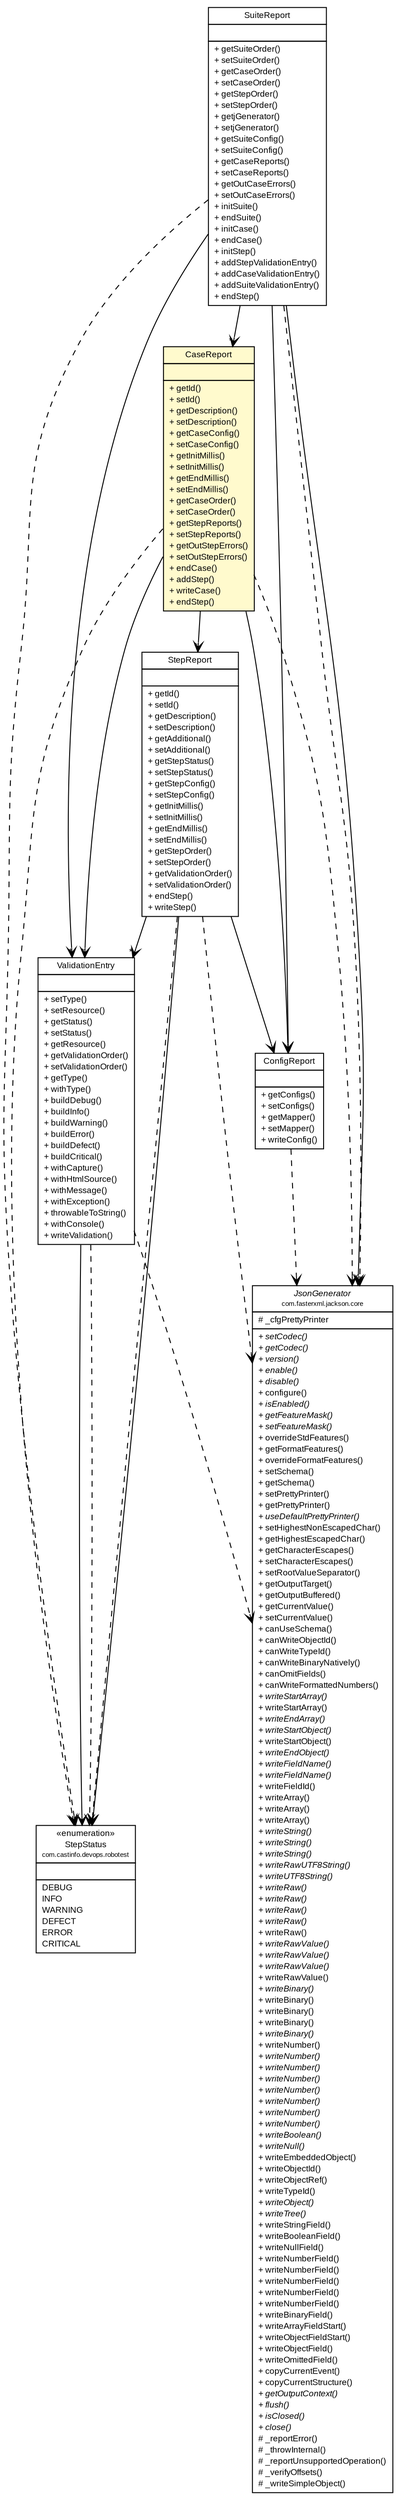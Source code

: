 #!/usr/local/bin/dot
#
# Class diagram 
# Generated by UMLGraph version R5_6-24-gf6e263 (https://www.umlgraph.org/)
#

digraph G {
	edge [fontname="arial",fontsize=10,labelfontname="arial",labelfontsize=10];
	node [fontname="arial",fontsize=10,shape=plaintext];
	nodesep=0.25;
	ranksep=0.5;
	// com.castinfo.devops.robotest.StepStatus
	c555 [label=<<table title="com.castinfo.devops.robotest.StepStatus" border="0" cellborder="1" cellspacing="0" cellpadding="2" port="p" href="../StepStatus.html">
		<tr><td><table border="0" cellspacing="0" cellpadding="1">
<tr><td align="center" balign="center"> &#171;enumeration&#187; </td></tr>
<tr><td align="center" balign="center"> StepStatus </td></tr>
<tr><td align="center" balign="center"><font point-size="7.0"> com.castinfo.devops.robotest </font></td></tr>
		</table></td></tr>
		<tr><td><table border="0" cellspacing="0" cellpadding="1">
<tr><td align="left" balign="left">  </td></tr>
		</table></td></tr>
		<tr><td><table border="0" cellspacing="0" cellpadding="1">
<tr><td align="left" balign="left"> DEBUG </td></tr>
<tr><td align="left" balign="left"> INFO </td></tr>
<tr><td align="left" balign="left"> WARNING </td></tr>
<tr><td align="left" balign="left"> DEFECT </td></tr>
<tr><td align="left" balign="left"> ERROR </td></tr>
<tr><td align="left" balign="left"> CRITICAL </td></tr>
		</table></td></tr>
		</table>>, URL="../StepStatus.html", fontname="arial", fontcolor="black", fontsize=9.0];
	// com.castinfo.devops.robotest.report.ValidationEntry
	c561 [label=<<table title="com.castinfo.devops.robotest.report.ValidationEntry" border="0" cellborder="1" cellspacing="0" cellpadding="2" port="p" href="./ValidationEntry.html">
		<tr><td><table border="0" cellspacing="0" cellpadding="1">
<tr><td align="center" balign="center"> ValidationEntry </td></tr>
		</table></td></tr>
		<tr><td><table border="0" cellspacing="0" cellpadding="1">
<tr><td align="left" balign="left">  </td></tr>
		</table></td></tr>
		<tr><td><table border="0" cellspacing="0" cellpadding="1">
<tr><td align="left" balign="left"> + setType() </td></tr>
<tr><td align="left" balign="left"> + setResource() </td></tr>
<tr><td align="left" balign="left"> + getStatus() </td></tr>
<tr><td align="left" balign="left"> + setStatus() </td></tr>
<tr><td align="left" balign="left"> + getResource() </td></tr>
<tr><td align="left" balign="left"> + getValidationOrder() </td></tr>
<tr><td align="left" balign="left"> + setValidationOrder() </td></tr>
<tr><td align="left" balign="left"> + getType() </td></tr>
<tr><td align="left" balign="left"> + withType() </td></tr>
<tr><td align="left" balign="left"> + buildDebug() </td></tr>
<tr><td align="left" balign="left"> + buildInfo() </td></tr>
<tr><td align="left" balign="left"> + buildWarning() </td></tr>
<tr><td align="left" balign="left"> + buildError() </td></tr>
<tr><td align="left" balign="left"> + buildDefect() </td></tr>
<tr><td align="left" balign="left"> + buildCritical() </td></tr>
<tr><td align="left" balign="left"> + withCapture() </td></tr>
<tr><td align="left" balign="left"> + withHtmlSource() </td></tr>
<tr><td align="left" balign="left"> + withMessage() </td></tr>
<tr><td align="left" balign="left"> + withException() </td></tr>
<tr><td align="left" balign="left"> + throwableToString() </td></tr>
<tr><td align="left" balign="left"> + withConsole() </td></tr>
<tr><td align="left" balign="left"> + writeValidation() </td></tr>
		</table></td></tr>
		</table>>, URL="./ValidationEntry.html", fontname="arial", fontcolor="black", fontsize=9.0];
	// com.castinfo.devops.robotest.report.SuiteReport
	c563 [label=<<table title="com.castinfo.devops.robotest.report.SuiteReport" border="0" cellborder="1" cellspacing="0" cellpadding="2" port="p" href="./SuiteReport.html">
		<tr><td><table border="0" cellspacing="0" cellpadding="1">
<tr><td align="center" balign="center"> SuiteReport </td></tr>
		</table></td></tr>
		<tr><td><table border="0" cellspacing="0" cellpadding="1">
<tr><td align="left" balign="left">  </td></tr>
		</table></td></tr>
		<tr><td><table border="0" cellspacing="0" cellpadding="1">
<tr><td align="left" balign="left"> + getSuiteOrder() </td></tr>
<tr><td align="left" balign="left"> + setSuiteOrder() </td></tr>
<tr><td align="left" balign="left"> + getCaseOrder() </td></tr>
<tr><td align="left" balign="left"> + setCaseOrder() </td></tr>
<tr><td align="left" balign="left"> + getStepOrder() </td></tr>
<tr><td align="left" balign="left"> + setStepOrder() </td></tr>
<tr><td align="left" balign="left"> + getjGenerator() </td></tr>
<tr><td align="left" balign="left"> + setjGenerator() </td></tr>
<tr><td align="left" balign="left"> + getSuiteConfig() </td></tr>
<tr><td align="left" balign="left"> + setSuiteConfig() </td></tr>
<tr><td align="left" balign="left"> + getCaseReports() </td></tr>
<tr><td align="left" balign="left"> + setCaseReports() </td></tr>
<tr><td align="left" balign="left"> + getOutCaseErrors() </td></tr>
<tr><td align="left" balign="left"> + setOutCaseErrors() </td></tr>
<tr><td align="left" balign="left"> + initSuite() </td></tr>
<tr><td align="left" balign="left"> + endSuite() </td></tr>
<tr><td align="left" balign="left"> + initCase() </td></tr>
<tr><td align="left" balign="left"> + endCase() </td></tr>
<tr><td align="left" balign="left"> + initStep() </td></tr>
<tr><td align="left" balign="left"> + addStepValidationEntry() </td></tr>
<tr><td align="left" balign="left"> + addCaseValidationEntry() </td></tr>
<tr><td align="left" balign="left"> + addSuiteValidationEntry() </td></tr>
<tr><td align="left" balign="left"> + endStep() </td></tr>
		</table></td></tr>
		</table>>, URL="./SuiteReport.html", fontname="arial", fontcolor="black", fontsize=9.0];
	// com.castinfo.devops.robotest.report.StepReport
	c565 [label=<<table title="com.castinfo.devops.robotest.report.StepReport" border="0" cellborder="1" cellspacing="0" cellpadding="2" port="p" href="./StepReport.html">
		<tr><td><table border="0" cellspacing="0" cellpadding="1">
<tr><td align="center" balign="center"> StepReport </td></tr>
		</table></td></tr>
		<tr><td><table border="0" cellspacing="0" cellpadding="1">
<tr><td align="left" balign="left">  </td></tr>
		</table></td></tr>
		<tr><td><table border="0" cellspacing="0" cellpadding="1">
<tr><td align="left" balign="left"> + getId() </td></tr>
<tr><td align="left" balign="left"> + setId() </td></tr>
<tr><td align="left" balign="left"> + getDescription() </td></tr>
<tr><td align="left" balign="left"> + setDescription() </td></tr>
<tr><td align="left" balign="left"> + getAdditional() </td></tr>
<tr><td align="left" balign="left"> + setAdditional() </td></tr>
<tr><td align="left" balign="left"> + getStepStatus() </td></tr>
<tr><td align="left" balign="left"> + setStepStatus() </td></tr>
<tr><td align="left" balign="left"> + getStepConfig() </td></tr>
<tr><td align="left" balign="left"> + setStepConfig() </td></tr>
<tr><td align="left" balign="left"> + getInitMillis() </td></tr>
<tr><td align="left" balign="left"> + setInitMillis() </td></tr>
<tr><td align="left" balign="left"> + getEndMillis() </td></tr>
<tr><td align="left" balign="left"> + setEndMillis() </td></tr>
<tr><td align="left" balign="left"> + getStepOrder() </td></tr>
<tr><td align="left" balign="left"> + setStepOrder() </td></tr>
<tr><td align="left" balign="left"> + getValidationOrder() </td></tr>
<tr><td align="left" balign="left"> + setValidationOrder() </td></tr>
<tr><td align="left" balign="left"> + endStep() </td></tr>
<tr><td align="left" balign="left"> + writeStep() </td></tr>
		</table></td></tr>
		</table>>, URL="./StepReport.html", fontname="arial", fontcolor="black", fontsize=9.0];
	// com.castinfo.devops.robotest.report.ConfigReport
	c566 [label=<<table title="com.castinfo.devops.robotest.report.ConfigReport" border="0" cellborder="1" cellspacing="0" cellpadding="2" port="p" href="./ConfigReport.html">
		<tr><td><table border="0" cellspacing="0" cellpadding="1">
<tr><td align="center" balign="center"> ConfigReport </td></tr>
		</table></td></tr>
		<tr><td><table border="0" cellspacing="0" cellpadding="1">
<tr><td align="left" balign="left">  </td></tr>
		</table></td></tr>
		<tr><td><table border="0" cellspacing="0" cellpadding="1">
<tr><td align="left" balign="left"> + getConfigs() </td></tr>
<tr><td align="left" balign="left"> + setConfigs() </td></tr>
<tr><td align="left" balign="left"> + getMapper() </td></tr>
<tr><td align="left" balign="left"> + setMapper() </td></tr>
<tr><td align="left" balign="left"> + writeConfig() </td></tr>
		</table></td></tr>
		</table>>, URL="./ConfigReport.html", fontname="arial", fontcolor="black", fontsize=9.0];
	// com.castinfo.devops.robotest.report.CaseReport
	c568 [label=<<table title="com.castinfo.devops.robotest.report.CaseReport" border="0" cellborder="1" cellspacing="0" cellpadding="2" port="p" bgcolor="lemonChiffon" href="./CaseReport.html">
		<tr><td><table border="0" cellspacing="0" cellpadding="1">
<tr><td align="center" balign="center"> CaseReport </td></tr>
		</table></td></tr>
		<tr><td><table border="0" cellspacing="0" cellpadding="1">
<tr><td align="left" balign="left">  </td></tr>
		</table></td></tr>
		<tr><td><table border="0" cellspacing="0" cellpadding="1">
<tr><td align="left" balign="left"> + getId() </td></tr>
<tr><td align="left" balign="left"> + setId() </td></tr>
<tr><td align="left" balign="left"> + getDescription() </td></tr>
<tr><td align="left" balign="left"> + setDescription() </td></tr>
<tr><td align="left" balign="left"> + getCaseConfig() </td></tr>
<tr><td align="left" balign="left"> + setCaseConfig() </td></tr>
<tr><td align="left" balign="left"> + getInitMillis() </td></tr>
<tr><td align="left" balign="left"> + setInitMillis() </td></tr>
<tr><td align="left" balign="left"> + getEndMillis() </td></tr>
<tr><td align="left" balign="left"> + setEndMillis() </td></tr>
<tr><td align="left" balign="left"> + getCaseOrder() </td></tr>
<tr><td align="left" balign="left"> + setCaseOrder() </td></tr>
<tr><td align="left" balign="left"> + getStepReports() </td></tr>
<tr><td align="left" balign="left"> + setStepReports() </td></tr>
<tr><td align="left" balign="left"> + getOutStepErrors() </td></tr>
<tr><td align="left" balign="left"> + setOutStepErrors() </td></tr>
<tr><td align="left" balign="left"> + endCase() </td></tr>
<tr><td align="left" balign="left"> + addStep() </td></tr>
<tr><td align="left" balign="left"> + writeCase() </td></tr>
<tr><td align="left" balign="left"> + endStep() </td></tr>
		</table></td></tr>
		</table>>, URL="./CaseReport.html", fontname="arial", fontcolor="black", fontsize=9.0];
	// com.castinfo.devops.robotest.report.ValidationEntry NAVASSOC com.castinfo.devops.robotest.StepStatus
	c561:p -> c555:p [taillabel="", label="", headlabel="", fontname="arial", fontcolor="black", fontsize=10.0, color="black", arrowhead=open];
	// com.castinfo.devops.robotest.report.SuiteReport NAVASSOC com.fasterxml.jackson.core.JsonGenerator
	c563:p -> c583:p [taillabel="", label="", headlabel="", fontname="arial", fontcolor="black", fontsize=10.0, color="black", arrowhead=open];
	// com.castinfo.devops.robotest.report.SuiteReport NAVASSOC com.castinfo.devops.robotest.report.ConfigReport
	c563:p -> c566:p [taillabel="", label="", headlabel="", fontname="arial", fontcolor="black", fontsize=10.0, color="black", arrowhead=open];
	// com.castinfo.devops.robotest.report.SuiteReport NAVASSOC com.castinfo.devops.robotest.report.CaseReport
	c563:p -> c568:p [taillabel="", label="", headlabel="*", fontname="arial", fontcolor="black", fontsize=10.0, color="black", arrowhead=open];
	// com.castinfo.devops.robotest.report.SuiteReport NAVASSOC com.castinfo.devops.robotest.report.ValidationEntry
	c563:p -> c561:p [taillabel="", label="", headlabel="*", fontname="arial", fontcolor="black", fontsize=10.0, color="black", arrowhead=open];
	// com.castinfo.devops.robotest.report.StepReport NAVASSOC com.castinfo.devops.robotest.report.ValidationEntry
	c565:p -> c561:p [taillabel="", label="", headlabel="*", fontname="arial", fontcolor="black", fontsize=10.0, color="black", arrowhead=open];
	// com.castinfo.devops.robotest.report.StepReport NAVASSOC com.castinfo.devops.robotest.StepStatus
	c565:p -> c555:p [taillabel="", label="", headlabel="", fontname="arial", fontcolor="black", fontsize=10.0, color="black", arrowhead=open];
	// com.castinfo.devops.robotest.report.StepReport NAVASSOC com.castinfo.devops.robotest.report.ConfigReport
	c565:p -> c566:p [taillabel="", label="", headlabel="", fontname="arial", fontcolor="black", fontsize=10.0, color="black", arrowhead=open];
	// com.castinfo.devops.robotest.report.CaseReport NAVASSOC com.castinfo.devops.robotest.report.ConfigReport
	c568:p -> c566:p [taillabel="", label="", headlabel="", fontname="arial", fontcolor="black", fontsize=10.0, color="black", arrowhead=open];
	// com.castinfo.devops.robotest.report.CaseReport NAVASSOC com.castinfo.devops.robotest.report.StepReport
	c568:p -> c565:p [taillabel="", label="", headlabel="*", fontname="arial", fontcolor="black", fontsize=10.0, color="black", arrowhead=open];
	// com.castinfo.devops.robotest.report.CaseReport NAVASSOC com.castinfo.devops.robotest.report.ValidationEntry
	c568:p -> c561:p [taillabel="", label="", headlabel="*", fontname="arial", fontcolor="black", fontsize=10.0, color="black", arrowhead=open];
	// com.castinfo.devops.robotest.report.ValidationEntry DEPEND com.fasterxml.jackson.core.JsonGenerator
	c561:p -> c583:p [taillabel="", label="", headlabel="", fontname="arial", fontcolor="black", fontsize=10.0, color="black", arrowhead=open, style=dashed];
	// com.castinfo.devops.robotest.report.ValidationEntry DEPEND com.castinfo.devops.robotest.StepStatus
	c561:p -> c555:p [taillabel="", label="", headlabel="", fontname="arial", fontcolor="black", fontsize=10.0, color="black", arrowhead=open, style=dashed];
	// com.castinfo.devops.robotest.report.SuiteReport DEPEND com.fasterxml.jackson.core.JsonGenerator
	c563:p -> c583:p [taillabel="", label="", headlabel="", fontname="arial", fontcolor="black", fontsize=10.0, color="black", arrowhead=open, style=dashed];
	// com.castinfo.devops.robotest.report.SuiteReport DEPEND com.castinfo.devops.robotest.StepStatus
	c563:p -> c555:p [taillabel="", label="", headlabel="", fontname="arial", fontcolor="black", fontsize=10.0, color="black", arrowhead=open, style=dashed];
	// com.castinfo.devops.robotest.report.StepReport DEPEND com.fasterxml.jackson.core.JsonGenerator
	c565:p -> c583:p [taillabel="", label="", headlabel="", fontname="arial", fontcolor="black", fontsize=10.0, color="black", arrowhead=open, style=dashed];
	// com.castinfo.devops.robotest.report.StepReport DEPEND com.castinfo.devops.robotest.StepStatus
	c565:p -> c555:p [taillabel="", label="", headlabel="", fontname="arial", fontcolor="black", fontsize=10.0, color="black", arrowhead=open, style=dashed];
	// com.castinfo.devops.robotest.report.ConfigReport DEPEND com.fasterxml.jackson.core.JsonGenerator
	c566:p -> c583:p [taillabel="", label="", headlabel="", fontname="arial", fontcolor="black", fontsize=10.0, color="black", arrowhead=open, style=dashed];
	// com.castinfo.devops.robotest.report.CaseReport DEPEND com.fasterxml.jackson.core.JsonGenerator
	c568:p -> c583:p [taillabel="", label="", headlabel="", fontname="arial", fontcolor="black", fontsize=10.0, color="black", arrowhead=open, style=dashed];
	// com.castinfo.devops.robotest.report.CaseReport DEPEND com.castinfo.devops.robotest.StepStatus
	c568:p -> c555:p [taillabel="", label="", headlabel="", fontname="arial", fontcolor="black", fontsize=10.0, color="black", arrowhead=open, style=dashed];
	// com.fasterxml.jackson.core.JsonGenerator
	c583 [label=<<table title="com.fasterxml.jackson.core.JsonGenerator" border="0" cellborder="1" cellspacing="0" cellpadding="2" port="p" href="https://java.sun.com/j2se/1.4.2/docs/api/com/fasterxml/jackson/core/JsonGenerator.html">
		<tr><td><table border="0" cellspacing="0" cellpadding="1">
<tr><td align="center" balign="center"><font face="arial italic"> JsonGenerator </font></td></tr>
<tr><td align="center" balign="center"><font point-size="7.0"> com.fasterxml.jackson.core </font></td></tr>
		</table></td></tr>
		<tr><td><table border="0" cellspacing="0" cellpadding="1">
<tr><td align="left" balign="left"> # _cfgPrettyPrinter </td></tr>
		</table></td></tr>
		<tr><td><table border="0" cellspacing="0" cellpadding="1">
<tr><td align="left" balign="left"><font face="arial italic" point-size="9.0"> + setCodec() </font></td></tr>
<tr><td align="left" balign="left"><font face="arial italic" point-size="9.0"> + getCodec() </font></td></tr>
<tr><td align="left" balign="left"><font face="arial italic" point-size="9.0"> + version() </font></td></tr>
<tr><td align="left" balign="left"><font face="arial italic" point-size="9.0"> + enable() </font></td></tr>
<tr><td align="left" balign="left"><font face="arial italic" point-size="9.0"> + disable() </font></td></tr>
<tr><td align="left" balign="left"> + configure() </td></tr>
<tr><td align="left" balign="left"><font face="arial italic" point-size="9.0"> + isEnabled() </font></td></tr>
<tr><td align="left" balign="left"><font face="arial italic" point-size="9.0"> + getFeatureMask() </font></td></tr>
<tr><td align="left" balign="left"><font face="arial italic" point-size="9.0"> + setFeatureMask() </font></td></tr>
<tr><td align="left" balign="left"> + overrideStdFeatures() </td></tr>
<tr><td align="left" balign="left"> + getFormatFeatures() </td></tr>
<tr><td align="left" balign="left"> + overrideFormatFeatures() </td></tr>
<tr><td align="left" balign="left"> + setSchema() </td></tr>
<tr><td align="left" balign="left"> + getSchema() </td></tr>
<tr><td align="left" balign="left"> + setPrettyPrinter() </td></tr>
<tr><td align="left" balign="left"> + getPrettyPrinter() </td></tr>
<tr><td align="left" balign="left"><font face="arial italic" point-size="9.0"> + useDefaultPrettyPrinter() </font></td></tr>
<tr><td align="left" balign="left"> + setHighestNonEscapedChar() </td></tr>
<tr><td align="left" balign="left"> + getHighestEscapedChar() </td></tr>
<tr><td align="left" balign="left"> + getCharacterEscapes() </td></tr>
<tr><td align="left" balign="left"> + setCharacterEscapes() </td></tr>
<tr><td align="left" balign="left"> + setRootValueSeparator() </td></tr>
<tr><td align="left" balign="left"> + getOutputTarget() </td></tr>
<tr><td align="left" balign="left"> + getOutputBuffered() </td></tr>
<tr><td align="left" balign="left"> + getCurrentValue() </td></tr>
<tr><td align="left" balign="left"> + setCurrentValue() </td></tr>
<tr><td align="left" balign="left"> + canUseSchema() </td></tr>
<tr><td align="left" balign="left"> + canWriteObjectId() </td></tr>
<tr><td align="left" balign="left"> + canWriteTypeId() </td></tr>
<tr><td align="left" balign="left"> + canWriteBinaryNatively() </td></tr>
<tr><td align="left" balign="left"> + canOmitFields() </td></tr>
<tr><td align="left" balign="left"> + canWriteFormattedNumbers() </td></tr>
<tr><td align="left" balign="left"><font face="arial italic" point-size="9.0"> + writeStartArray() </font></td></tr>
<tr><td align="left" balign="left"> + writeStartArray() </td></tr>
<tr><td align="left" balign="left"><font face="arial italic" point-size="9.0"> + writeEndArray() </font></td></tr>
<tr><td align="left" balign="left"><font face="arial italic" point-size="9.0"> + writeStartObject() </font></td></tr>
<tr><td align="left" balign="left"> + writeStartObject() </td></tr>
<tr><td align="left" balign="left"><font face="arial italic" point-size="9.0"> + writeEndObject() </font></td></tr>
<tr><td align="left" balign="left"><font face="arial italic" point-size="9.0"> + writeFieldName() </font></td></tr>
<tr><td align="left" balign="left"><font face="arial italic" point-size="9.0"> + writeFieldName() </font></td></tr>
<tr><td align="left" balign="left"> + writeFieldId() </td></tr>
<tr><td align="left" balign="left"> + writeArray() </td></tr>
<tr><td align="left" balign="left"> + writeArray() </td></tr>
<tr><td align="left" balign="left"> + writeArray() </td></tr>
<tr><td align="left" balign="left"><font face="arial italic" point-size="9.0"> + writeString() </font></td></tr>
<tr><td align="left" balign="left"><font face="arial italic" point-size="9.0"> + writeString() </font></td></tr>
<tr><td align="left" balign="left"><font face="arial italic" point-size="9.0"> + writeString() </font></td></tr>
<tr><td align="left" balign="left"><font face="arial italic" point-size="9.0"> + writeRawUTF8String() </font></td></tr>
<tr><td align="left" balign="left"><font face="arial italic" point-size="9.0"> + writeUTF8String() </font></td></tr>
<tr><td align="left" balign="left"><font face="arial italic" point-size="9.0"> + writeRaw() </font></td></tr>
<tr><td align="left" balign="left"><font face="arial italic" point-size="9.0"> + writeRaw() </font></td></tr>
<tr><td align="left" balign="left"><font face="arial italic" point-size="9.0"> + writeRaw() </font></td></tr>
<tr><td align="left" balign="left"><font face="arial italic" point-size="9.0"> + writeRaw() </font></td></tr>
<tr><td align="left" balign="left"> + writeRaw() </td></tr>
<tr><td align="left" balign="left"><font face="arial italic" point-size="9.0"> + writeRawValue() </font></td></tr>
<tr><td align="left" balign="left"><font face="arial italic" point-size="9.0"> + writeRawValue() </font></td></tr>
<tr><td align="left" balign="left"><font face="arial italic" point-size="9.0"> + writeRawValue() </font></td></tr>
<tr><td align="left" balign="left"> + writeRawValue() </td></tr>
<tr><td align="left" balign="left"><font face="arial italic" point-size="9.0"> + writeBinary() </font></td></tr>
<tr><td align="left" balign="left"> + writeBinary() </td></tr>
<tr><td align="left" balign="left"> + writeBinary() </td></tr>
<tr><td align="left" balign="left"> + writeBinary() </td></tr>
<tr><td align="left" balign="left"><font face="arial italic" point-size="9.0"> + writeBinary() </font></td></tr>
<tr><td align="left" balign="left"> + writeNumber() </td></tr>
<tr><td align="left" balign="left"><font face="arial italic" point-size="9.0"> + writeNumber() </font></td></tr>
<tr><td align="left" balign="left"><font face="arial italic" point-size="9.0"> + writeNumber() </font></td></tr>
<tr><td align="left" balign="left"><font face="arial italic" point-size="9.0"> + writeNumber() </font></td></tr>
<tr><td align="left" balign="left"><font face="arial italic" point-size="9.0"> + writeNumber() </font></td></tr>
<tr><td align="left" balign="left"><font face="arial italic" point-size="9.0"> + writeNumber() </font></td></tr>
<tr><td align="left" balign="left"><font face="arial italic" point-size="9.0"> + writeNumber() </font></td></tr>
<tr><td align="left" balign="left"><font face="arial italic" point-size="9.0"> + writeNumber() </font></td></tr>
<tr><td align="left" balign="left"><font face="arial italic" point-size="9.0"> + writeBoolean() </font></td></tr>
<tr><td align="left" balign="left"><font face="arial italic" point-size="9.0"> + writeNull() </font></td></tr>
<tr><td align="left" balign="left"> + writeEmbeddedObject() </td></tr>
<tr><td align="left" balign="left"> + writeObjectId() </td></tr>
<tr><td align="left" balign="left"> + writeObjectRef() </td></tr>
<tr><td align="left" balign="left"> + writeTypeId() </td></tr>
<tr><td align="left" balign="left"><font face="arial italic" point-size="9.0"> + writeObject() </font></td></tr>
<tr><td align="left" balign="left"><font face="arial italic" point-size="9.0"> + writeTree() </font></td></tr>
<tr><td align="left" balign="left"> + writeStringField() </td></tr>
<tr><td align="left" balign="left"> + writeBooleanField() </td></tr>
<tr><td align="left" balign="left"> + writeNullField() </td></tr>
<tr><td align="left" balign="left"> + writeNumberField() </td></tr>
<tr><td align="left" balign="left"> + writeNumberField() </td></tr>
<tr><td align="left" balign="left"> + writeNumberField() </td></tr>
<tr><td align="left" balign="left"> + writeNumberField() </td></tr>
<tr><td align="left" balign="left"> + writeNumberField() </td></tr>
<tr><td align="left" balign="left"> + writeBinaryField() </td></tr>
<tr><td align="left" balign="left"> + writeArrayFieldStart() </td></tr>
<tr><td align="left" balign="left"> + writeObjectFieldStart() </td></tr>
<tr><td align="left" balign="left"> + writeObjectField() </td></tr>
<tr><td align="left" balign="left"> + writeOmittedField() </td></tr>
<tr><td align="left" balign="left"> + copyCurrentEvent() </td></tr>
<tr><td align="left" balign="left"> + copyCurrentStructure() </td></tr>
<tr><td align="left" balign="left"><font face="arial italic" point-size="9.0"> + getOutputContext() </font></td></tr>
<tr><td align="left" balign="left"><font face="arial italic" point-size="9.0"> + flush() </font></td></tr>
<tr><td align="left" balign="left"><font face="arial italic" point-size="9.0"> + isClosed() </font></td></tr>
<tr><td align="left" balign="left"><font face="arial italic" point-size="9.0"> + close() </font></td></tr>
<tr><td align="left" balign="left"> # _reportError() </td></tr>
<tr><td align="left" balign="left"> # _throwInternal() </td></tr>
<tr><td align="left" balign="left"> # _reportUnsupportedOperation() </td></tr>
<tr><td align="left" balign="left"> # _verifyOffsets() </td></tr>
<tr><td align="left" balign="left"> # _writeSimpleObject() </td></tr>
		</table></td></tr>
		</table>>, URL="https://java.sun.com/j2se/1.4.2/docs/api/com/fasterxml/jackson/core/JsonGenerator.html", fontname="arial", fontcolor="black", fontsize=9.0];
}

